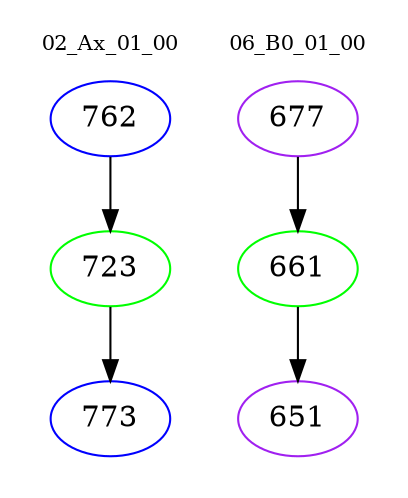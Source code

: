 digraph{
subgraph cluster_0 {
color = white
label = "02_Ax_01_00";
fontsize=10;
T0_762 [label="762", color="blue"]
T0_762 -> T0_723 [color="black"]
T0_723 [label="723", color="green"]
T0_723 -> T0_773 [color="black"]
T0_773 [label="773", color="blue"]
}
subgraph cluster_1 {
color = white
label = "06_B0_01_00";
fontsize=10;
T1_677 [label="677", color="purple"]
T1_677 -> T1_661 [color="black"]
T1_661 [label="661", color="green"]
T1_661 -> T1_651 [color="black"]
T1_651 [label="651", color="purple"]
}
}
